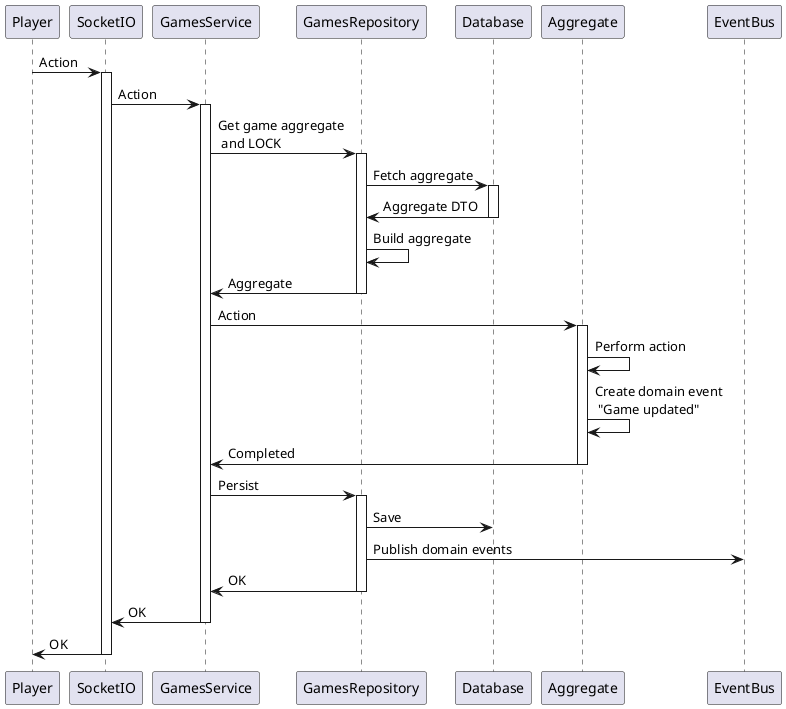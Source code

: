 @startuml
'https://plantuml.com/sequence-diagram

participant Player
participant SocketIO
participant GamesService
participant GamesRepository
participant Database
participant Aggregate
participant EventBus

Player -> SocketIO: Action
activate SocketIO

    SocketIO->GamesService: Action
    activate GamesService

        GamesService->GamesRepository: Get game aggregate\n and LOCK
        activate GamesRepository
            GamesRepository->Database: Fetch aggregate
            activate Database
                Database->GamesRepository: Aggregate DTO
            deactivate Database
            GamesRepository->GamesRepository: Build aggregate
            GamesRepository->GamesService: Aggregate
        deactivate GamesRepository

        GamesService->Aggregate: Action
        activate Aggregate
            Aggregate->Aggregate: Perform action
            Aggregate->Aggregate: Create domain event\n "Game updated"
            Aggregate->GamesService: Completed
        deactivate Aggregate

        GamesService->GamesRepository: Persist
        activate GamesRepository
            GamesRepository->Database: Save
            GamesRepository->EventBus: Publish domain events
            GamesRepository->GamesService: OK
        deactivate GamesRepository

        GamesService->SocketIO: OK
    deactivate GamesService

    SocketIO->Player: OK

deactivate SocketIO

@enduml